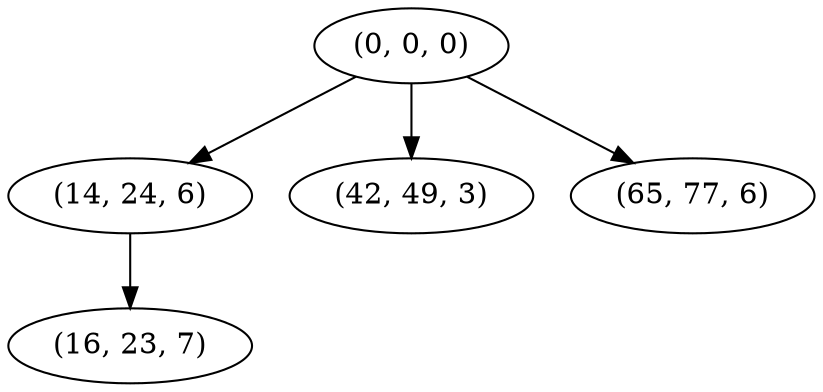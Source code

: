 digraph tree {
    "(0, 0, 0)";
    "(14, 24, 6)";
    "(16, 23, 7)";
    "(42, 49, 3)";
    "(65, 77, 6)";
    "(0, 0, 0)" -> "(14, 24, 6)";
    "(0, 0, 0)" -> "(42, 49, 3)";
    "(0, 0, 0)" -> "(65, 77, 6)";
    "(14, 24, 6)" -> "(16, 23, 7)";
}
